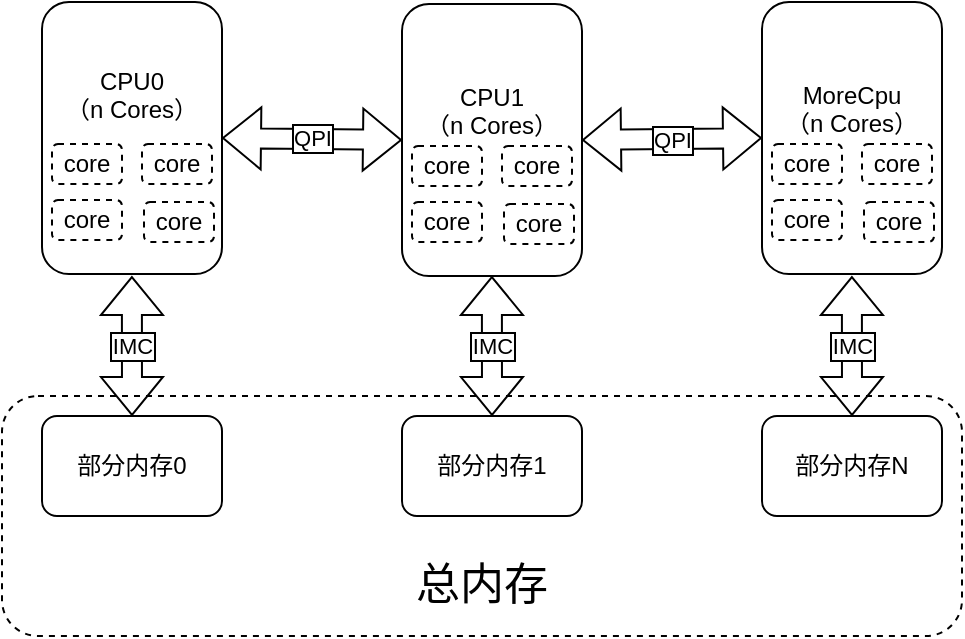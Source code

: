 <mxfile version="16.5.1" type="device"><diagram id="AnX-060sEPQ40mf0q-Hm" name="第 1 页"><mxGraphModel dx="760" dy="674" grid="1" gridSize="10" guides="1" tooltips="1" connect="1" arrows="1" fold="1" page="1" pageScale="1" pageWidth="1654" pageHeight="1169" math="0" shadow="0"><root><mxCell id="0"/><mxCell id="1" parent="0"/><mxCell id="A4qpcbxte1DRZMd4ES2r-2" value="CPU0&lt;br&gt;（n Cores）&lt;br&gt;&lt;br&gt;&lt;br&gt;&lt;br&gt;" style="rounded=1;whiteSpace=wrap;html=1;labelPosition=center;verticalLabelPosition=middle;align=center;verticalAlign=middle;" vertex="1" parent="1"><mxGeometry x="90" y="93" width="90" height="136" as="geometry"/></mxCell><mxCell id="A4qpcbxte1DRZMd4ES2r-11" value="部分内存0" style="rounded=1;whiteSpace=wrap;html=1;" vertex="1" parent="1"><mxGeometry x="90" y="300" width="90" height="50" as="geometry"/></mxCell><mxCell id="A4qpcbxte1DRZMd4ES2r-12" value="IMC" style="shape=flexArrow;endArrow=classic;startArrow=classic;html=1;rounded=0;labelBorderColor=default;exitX=0.5;exitY=0;exitDx=0;exitDy=0;" edge="1" parent="1" source="A4qpcbxte1DRZMd4ES2r-11"><mxGeometry width="100" height="100" relative="1" as="geometry"><mxPoint x="134.66" y="290" as="sourcePoint"/><mxPoint x="134.94" y="230" as="targetPoint"/></mxGeometry></mxCell><mxCell id="A4qpcbxte1DRZMd4ES2r-15" value="部分内存1" style="rounded=1;whiteSpace=wrap;html=1;" vertex="1" parent="1"><mxGeometry x="270" y="300" width="90" height="50" as="geometry"/></mxCell><mxCell id="A4qpcbxte1DRZMd4ES2r-16" value="IMC" style="shape=flexArrow;endArrow=classic;startArrow=classic;html=1;rounded=0;labelBorderColor=default;exitX=0.5;exitY=0;exitDx=0;exitDy=0;" edge="1" parent="1" source="A4qpcbxte1DRZMd4ES2r-15"><mxGeometry width="100" height="100" relative="1" as="geometry"><mxPoint x="314.66" y="290" as="sourcePoint"/><mxPoint x="314.94" y="230" as="targetPoint"/></mxGeometry></mxCell><mxCell id="A4qpcbxte1DRZMd4ES2r-17" value="部分内存N" style="rounded=1;whiteSpace=wrap;html=1;" vertex="1" parent="1"><mxGeometry x="450" y="300" width="90" height="50" as="geometry"/></mxCell><mxCell id="A4qpcbxte1DRZMd4ES2r-18" value="IMC" style="shape=flexArrow;endArrow=classic;startArrow=classic;html=1;rounded=0;labelBorderColor=default;exitX=0.5;exitY=0;exitDx=0;exitDy=0;" edge="1" parent="1" source="A4qpcbxte1DRZMd4ES2r-17"><mxGeometry width="100" height="100" relative="1" as="geometry"><mxPoint x="494.66" y="290" as="sourcePoint"/><mxPoint x="494.94" y="230" as="targetPoint"/></mxGeometry></mxCell><mxCell id="A4qpcbxte1DRZMd4ES2r-19" value="QPI" style="shape=flexArrow;endArrow=classic;startArrow=classic;html=1;rounded=0;labelBorderColor=default;exitX=1;exitY=0.5;exitDx=0;exitDy=0;entryX=0;entryY=0.5;entryDx=0;entryDy=0;" edge="1" parent="1" source="A4qpcbxte1DRZMd4ES2r-2" target="A4qpcbxte1DRZMd4ES2r-27"><mxGeometry width="100" height="100" relative="1" as="geometry"><mxPoint x="170" y="500" as="sourcePoint"/><mxPoint x="270" y="211.24" as="targetPoint"/></mxGeometry></mxCell><mxCell id="A4qpcbxte1DRZMd4ES2r-20" value="QPI" style="shape=flexArrow;endArrow=classic;startArrow=classic;html=1;rounded=0;labelBorderColor=default;exitX=1;exitY=0.5;exitDx=0;exitDy=0;entryX=0;entryY=0.5;entryDx=0;entryDy=0;" edge="1" parent="1" source="A4qpcbxte1DRZMd4ES2r-27" target="A4qpcbxte1DRZMd4ES2r-32"><mxGeometry width="100" height="100" relative="1" as="geometry"><mxPoint x="360" y="210" as="sourcePoint"/><mxPoint x="450" y="210" as="targetPoint"/></mxGeometry></mxCell><mxCell id="A4qpcbxte1DRZMd4ES2r-21" value="" style="rounded=1;whiteSpace=wrap;html=1;dashed=1;fillColor=none;" vertex="1" parent="1"><mxGeometry x="70" y="290" width="480" height="120" as="geometry"/></mxCell><mxCell id="A4qpcbxte1DRZMd4ES2r-22" value="&lt;font style=&quot;font-size: 22px&quot;&gt;总内存&lt;/font&gt;" style="rounded=1;whiteSpace=wrap;html=1;fillColor=none;strokeColor=none;" vertex="1" parent="1"><mxGeometry x="230" y="370" width="160" height="30" as="geometry"/></mxCell><mxCell id="A4qpcbxte1DRZMd4ES2r-23" value="core" style="rounded=1;whiteSpace=wrap;html=1;fontSize=12;fillColor=none;dashed=1;" vertex="1" parent="1"><mxGeometry x="95" y="164" width="35" height="20" as="geometry"/></mxCell><mxCell id="A4qpcbxte1DRZMd4ES2r-24" value="core" style="rounded=1;whiteSpace=wrap;html=1;fontSize=12;fillColor=none;dashed=1;" vertex="1" parent="1"><mxGeometry x="140" y="164" width="35" height="20" as="geometry"/></mxCell><mxCell id="A4qpcbxte1DRZMd4ES2r-25" value="core" style="rounded=1;whiteSpace=wrap;html=1;fontSize=12;fillColor=none;dashed=1;" vertex="1" parent="1"><mxGeometry x="95" y="192" width="35" height="20" as="geometry"/></mxCell><mxCell id="A4qpcbxte1DRZMd4ES2r-26" value="core" style="rounded=1;whiteSpace=wrap;html=1;fontSize=12;fillColor=none;dashed=1;" vertex="1" parent="1"><mxGeometry x="141" y="193" width="35" height="20" as="geometry"/></mxCell><mxCell id="A4qpcbxte1DRZMd4ES2r-27" value="CPU1&lt;br&gt;（n Cores）&lt;br&gt;&lt;br&gt;&lt;br&gt;" style="rounded=1;whiteSpace=wrap;html=1;labelPosition=center;verticalLabelPosition=middle;align=center;verticalAlign=middle;" vertex="1" parent="1"><mxGeometry x="270" y="94" width="90" height="136" as="geometry"/></mxCell><mxCell id="A4qpcbxte1DRZMd4ES2r-28" value="core" style="rounded=1;whiteSpace=wrap;html=1;fontSize=12;fillColor=none;dashed=1;" vertex="1" parent="1"><mxGeometry x="275" y="165" width="35" height="20" as="geometry"/></mxCell><mxCell id="A4qpcbxte1DRZMd4ES2r-29" value="core" style="rounded=1;whiteSpace=wrap;html=1;fontSize=12;fillColor=none;dashed=1;" vertex="1" parent="1"><mxGeometry x="320" y="165" width="35" height="20" as="geometry"/></mxCell><mxCell id="A4qpcbxte1DRZMd4ES2r-30" value="core" style="rounded=1;whiteSpace=wrap;html=1;fontSize=12;fillColor=none;dashed=1;" vertex="1" parent="1"><mxGeometry x="275" y="193" width="35" height="20" as="geometry"/></mxCell><mxCell id="A4qpcbxte1DRZMd4ES2r-31" value="core" style="rounded=1;whiteSpace=wrap;html=1;fontSize=12;fillColor=none;dashed=1;" vertex="1" parent="1"><mxGeometry x="321" y="194" width="35" height="20" as="geometry"/></mxCell><mxCell id="A4qpcbxte1DRZMd4ES2r-32" value="MoreCpu&lt;br&gt;（n Cores）&lt;br&gt;&lt;br&gt;&lt;br&gt;" style="rounded=1;whiteSpace=wrap;html=1;labelPosition=center;verticalLabelPosition=middle;align=center;verticalAlign=middle;" vertex="1" parent="1"><mxGeometry x="450" y="93" width="90" height="136" as="geometry"/></mxCell><mxCell id="A4qpcbxte1DRZMd4ES2r-33" value="core" style="rounded=1;whiteSpace=wrap;html=1;fontSize=12;fillColor=none;dashed=1;" vertex="1" parent="1"><mxGeometry x="455" y="164" width="35" height="20" as="geometry"/></mxCell><mxCell id="A4qpcbxte1DRZMd4ES2r-34" value="core" style="rounded=1;whiteSpace=wrap;html=1;fontSize=12;fillColor=none;dashed=1;" vertex="1" parent="1"><mxGeometry x="500" y="164" width="35" height="20" as="geometry"/></mxCell><mxCell id="A4qpcbxte1DRZMd4ES2r-35" value="core" style="rounded=1;whiteSpace=wrap;html=1;fontSize=12;fillColor=none;dashed=1;" vertex="1" parent="1"><mxGeometry x="455" y="192" width="35" height="20" as="geometry"/></mxCell><mxCell id="A4qpcbxte1DRZMd4ES2r-36" value="core" style="rounded=1;whiteSpace=wrap;html=1;fontSize=12;fillColor=none;dashed=1;" vertex="1" parent="1"><mxGeometry x="501" y="193" width="35" height="20" as="geometry"/></mxCell></root></mxGraphModel></diagram></mxfile>